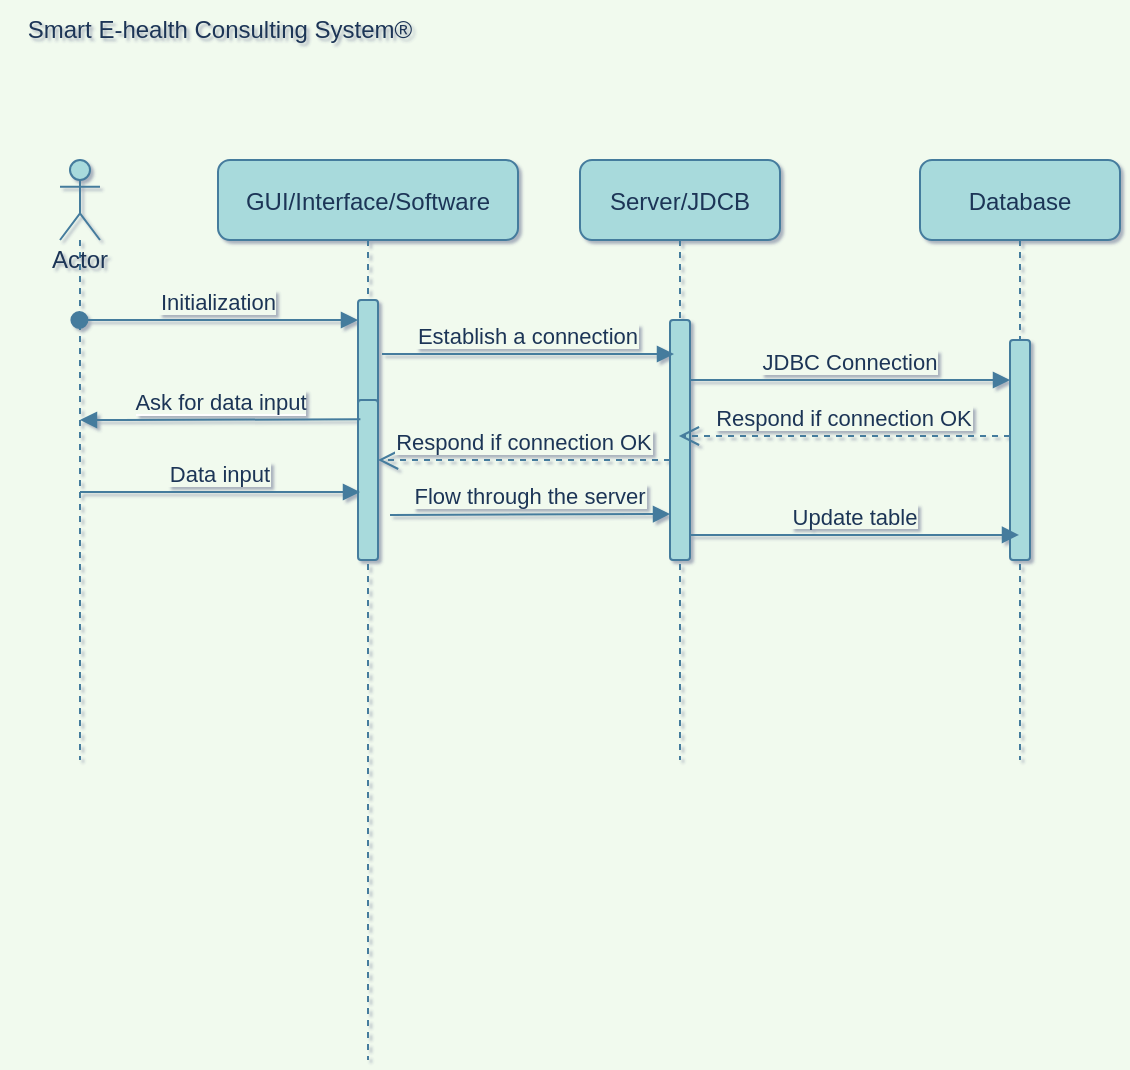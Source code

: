 <mxfile version="16.5.6" type="device"><diagram id="kgpKYQtTHZ0yAKxKKP6v" name="Page-1"><mxGraphModel dx="983" dy="643" grid="1" gridSize="10" guides="1" tooltips="1" connect="1" arrows="1" fold="1" page="1" pageScale="1" pageWidth="850" pageHeight="1100" background="#F1FAEE" math="0" shadow="1"><root><mxCell id="0"/><mxCell id="1" parent="0"/><mxCell id="3nuBFxr9cyL0pnOWT2aG-1" value="GUI/Interface/Software" style="shape=umlLifeline;perimeter=lifelinePerimeter;container=1;collapsible=0;recursiveResize=0;rounded=1;shadow=0;strokeWidth=1;aspect=fixed;size=40;fillColor=#A8DADC;strokeColor=#457B9D;fontColor=#1D3557;" parent="1" vertex="1"><mxGeometry x="119" y="80" width="150" height="450" as="geometry"/></mxCell><mxCell id="3nuBFxr9cyL0pnOWT2aG-2" value="" style="points=[];perimeter=orthogonalPerimeter;rounded=1;shadow=0;strokeWidth=1;fillColor=#A8DADC;strokeColor=#457B9D;fontColor=#1D3557;" parent="3nuBFxr9cyL0pnOWT2aG-1" vertex="1"><mxGeometry x="70" y="70" width="10" height="120" as="geometry"/></mxCell><mxCell id="3nuBFxr9cyL0pnOWT2aG-4" value="" style="points=[];perimeter=orthogonalPerimeter;rounded=1;shadow=0;strokeWidth=1;fillColor=#A8DADC;strokeColor=#457B9D;fontColor=#1D3557;" parent="3nuBFxr9cyL0pnOWT2aG-1" vertex="1"><mxGeometry x="70" y="120" width="10" height="80" as="geometry"/></mxCell><mxCell id="3nuBFxr9cyL0pnOWT2aG-3" value="Initialization" style="verticalAlign=bottom;startArrow=oval;endArrow=block;startSize=8;shadow=0;strokeWidth=1;labelBackgroundColor=#F1FAEE;strokeColor=#457B9D;fontColor=#1D3557;rounded=1;" parent="3nuBFxr9cyL0pnOWT2aG-1" edge="1"><mxGeometry relative="1" as="geometry"><mxPoint x="-69.3" y="80" as="sourcePoint"/><mxPoint x="70" y="80" as="targetPoint"/></mxGeometry></mxCell><mxCell id="3nuBFxr9cyL0pnOWT2aG-5" value="Server/JDCB" style="shape=umlLifeline;perimeter=lifelinePerimeter;container=1;collapsible=0;recursiveResize=0;rounded=1;shadow=0;strokeWidth=1;fillColor=#A8DADC;strokeColor=#457B9D;fontColor=#1D3557;" parent="1" vertex="1"><mxGeometry x="300" y="80" width="100" height="300" as="geometry"/></mxCell><mxCell id="3nuBFxr9cyL0pnOWT2aG-6" value="" style="points=[];perimeter=orthogonalPerimeter;rounded=1;shadow=0;strokeWidth=1;fillColor=#A8DADC;strokeColor=#457B9D;fontColor=#1D3557;" parent="3nuBFxr9cyL0pnOWT2aG-5" vertex="1"><mxGeometry x="45" y="80" width="10" height="120" as="geometry"/></mxCell><mxCell id="RNQtq0cIBknotwwgdYB0-5" value="Flow through the server" style="verticalAlign=bottom;endArrow=block;shadow=0;strokeWidth=1;labelBackgroundColor=#F1FAEE;strokeColor=#457B9D;fontColor=#1D3557;rounded=1;" parent="3nuBFxr9cyL0pnOWT2aG-5" edge="1"><mxGeometry relative="1" as="geometry"><mxPoint x="-95" y="177.47" as="sourcePoint"/><mxPoint x="45" y="177" as="targetPoint"/></mxGeometry></mxCell><mxCell id="3nuBFxr9cyL0pnOWT2aG-7" value="Respond if connection OK" style="verticalAlign=bottom;endArrow=open;dashed=1;endSize=8;exitX=0;exitY=0.95;shadow=0;strokeWidth=1;labelBackgroundColor=#F1FAEE;strokeColor=#457B9D;fontColor=#1D3557;rounded=1;" parent="1" edge="1"><mxGeometry relative="1" as="geometry"><mxPoint x="199" y="230.0" as="targetPoint"/><mxPoint x="345" y="230.0" as="sourcePoint"/></mxGeometry></mxCell><mxCell id="pyIFTelBCVVPCMmuRF7f-2" value="Database" style="shape=umlLifeline;perimeter=lifelinePerimeter;container=1;collapsible=0;recursiveResize=0;rounded=1;shadow=0;strokeWidth=1;fillColor=#A8DADC;strokeColor=#457B9D;fontColor=#1D3557;" parent="1" vertex="1"><mxGeometry x="470" y="80" width="100" height="300" as="geometry"/></mxCell><mxCell id="pyIFTelBCVVPCMmuRF7f-3" value="" style="points=[];perimeter=orthogonalPerimeter;rounded=1;shadow=0;strokeWidth=1;fillColor=#A8DADC;strokeColor=#457B9D;fontColor=#1D3557;" parent="pyIFTelBCVVPCMmuRF7f-2" vertex="1"><mxGeometry x="45" y="90" width="10" height="110" as="geometry"/></mxCell><mxCell id="3nuBFxr9cyL0pnOWT2aG-8" value="JDBC Connection" style="verticalAlign=bottom;endArrow=block;shadow=0;strokeWidth=1;labelBackgroundColor=#F1FAEE;strokeColor=#457B9D;fontColor=#1D3557;rounded=1;" parent="pyIFTelBCVVPCMmuRF7f-2" target="pyIFTelBCVVPCMmuRF7f-3" edge="1"><mxGeometry relative="1" as="geometry"><mxPoint x="-115" y="110.0" as="sourcePoint"/><mxPoint x="31" y="110.0" as="targetPoint"/></mxGeometry></mxCell><mxCell id="RNQtq0cIBknotwwgdYB0-4" value="Respond if connection OK" style="verticalAlign=bottom;endArrow=open;dashed=1;endSize=8;exitX=0;exitY=0.95;shadow=0;strokeWidth=1;labelBackgroundColor=#F1FAEE;strokeColor=#457B9D;fontColor=#1D3557;rounded=1;" parent="pyIFTelBCVVPCMmuRF7f-2" edge="1"><mxGeometry relative="1" as="geometry"><mxPoint x="-120.553" y="138.0" as="targetPoint"/><mxPoint x="45" y="138.0" as="sourcePoint"/></mxGeometry></mxCell><mxCell id="pyIFTelBCVVPCMmuRF7f-4" value="Smart E-health Consulting System®" style="text;html=1;strokeColor=none;fillColor=none;align=center;verticalAlign=middle;whiteSpace=wrap;rounded=1;fontColor=#1D3557;" parent="1" vertex="1"><mxGeometry x="10" width="220" height="30" as="geometry"/></mxCell><mxCell id="pyIFTelBCVVPCMmuRF7f-5" value="Actor" style="shape=umlLifeline;participant=umlActor;perimeter=lifelinePerimeter;whiteSpace=wrap;html=1;container=1;collapsible=0;recursiveResize=0;verticalAlign=top;spacingTop=36;outlineConnect=0;rounded=1;fontColor=#1D3557;strokeColor=#457B9D;fillColor=#A8DADC;" parent="1" vertex="1"><mxGeometry x="40" y="80" width="20" height="300" as="geometry"/></mxCell><mxCell id="pyIFTelBCVVPCMmuRF7f-7" value="&lt;span style=&quot;background-color: rgb(241 , 250 , 238)&quot;&gt;Ask for data input&lt;/span&gt;" style="html=1;verticalAlign=bottom;endArrow=block;rounded=1;fontColor=#1D3557;strokeColor=#457B9D;fillColor=#A8DADC;exitX=0.12;exitY=0.121;exitDx=0;exitDy=0;exitPerimeter=0;" parent="1" source="3nuBFxr9cyL0pnOWT2aG-4" target="pyIFTelBCVVPCMmuRF7f-5" edge="1"><mxGeometry width="80" relative="1" as="geometry"><mxPoint x="170" y="210" as="sourcePoint"/><mxPoint x="32.5" y="210" as="targetPoint"/><Array as="points"><mxPoint x="60" y="210"/></Array></mxGeometry></mxCell><mxCell id="RNQtq0cIBknotwwgdYB0-1" value="Establish a connection" style="verticalAlign=bottom;endArrow=block;entryX=0;entryY=0;shadow=0;strokeWidth=1;labelBackgroundColor=#F1FAEE;strokeColor=#457B9D;fontColor=#1D3557;rounded=1;" parent="1" edge="1"><mxGeometry relative="1" as="geometry"><mxPoint x="201" y="177.0" as="sourcePoint"/><mxPoint x="347" y="177.0" as="targetPoint"/></mxGeometry></mxCell><mxCell id="RNQtq0cIBknotwwgdYB0-3" value="Data input" style="verticalAlign=bottom;endArrow=block;shadow=0;strokeWidth=1;labelBackgroundColor=#F1FAEE;strokeColor=#457B9D;fontColor=#1D3557;rounded=1;" parent="1" edge="1"><mxGeometry relative="1" as="geometry"><mxPoint x="50" y="246.0" as="sourcePoint"/><mxPoint x="190" y="246" as="targetPoint"/></mxGeometry></mxCell><mxCell id="RNQtq0cIBknotwwgdYB0-6" value="Update table" style="verticalAlign=bottom;endArrow=block;shadow=0;strokeWidth=1;labelBackgroundColor=#F1FAEE;strokeColor=#457B9D;fontColor=#1D3557;rounded=1;" parent="1" target="pyIFTelBCVVPCMmuRF7f-2" edge="1"><mxGeometry relative="1" as="geometry"><mxPoint x="355" y="267.47" as="sourcePoint"/><mxPoint x="495" y="267.0" as="targetPoint"/></mxGeometry></mxCell></root></mxGraphModel></diagram></mxfile>